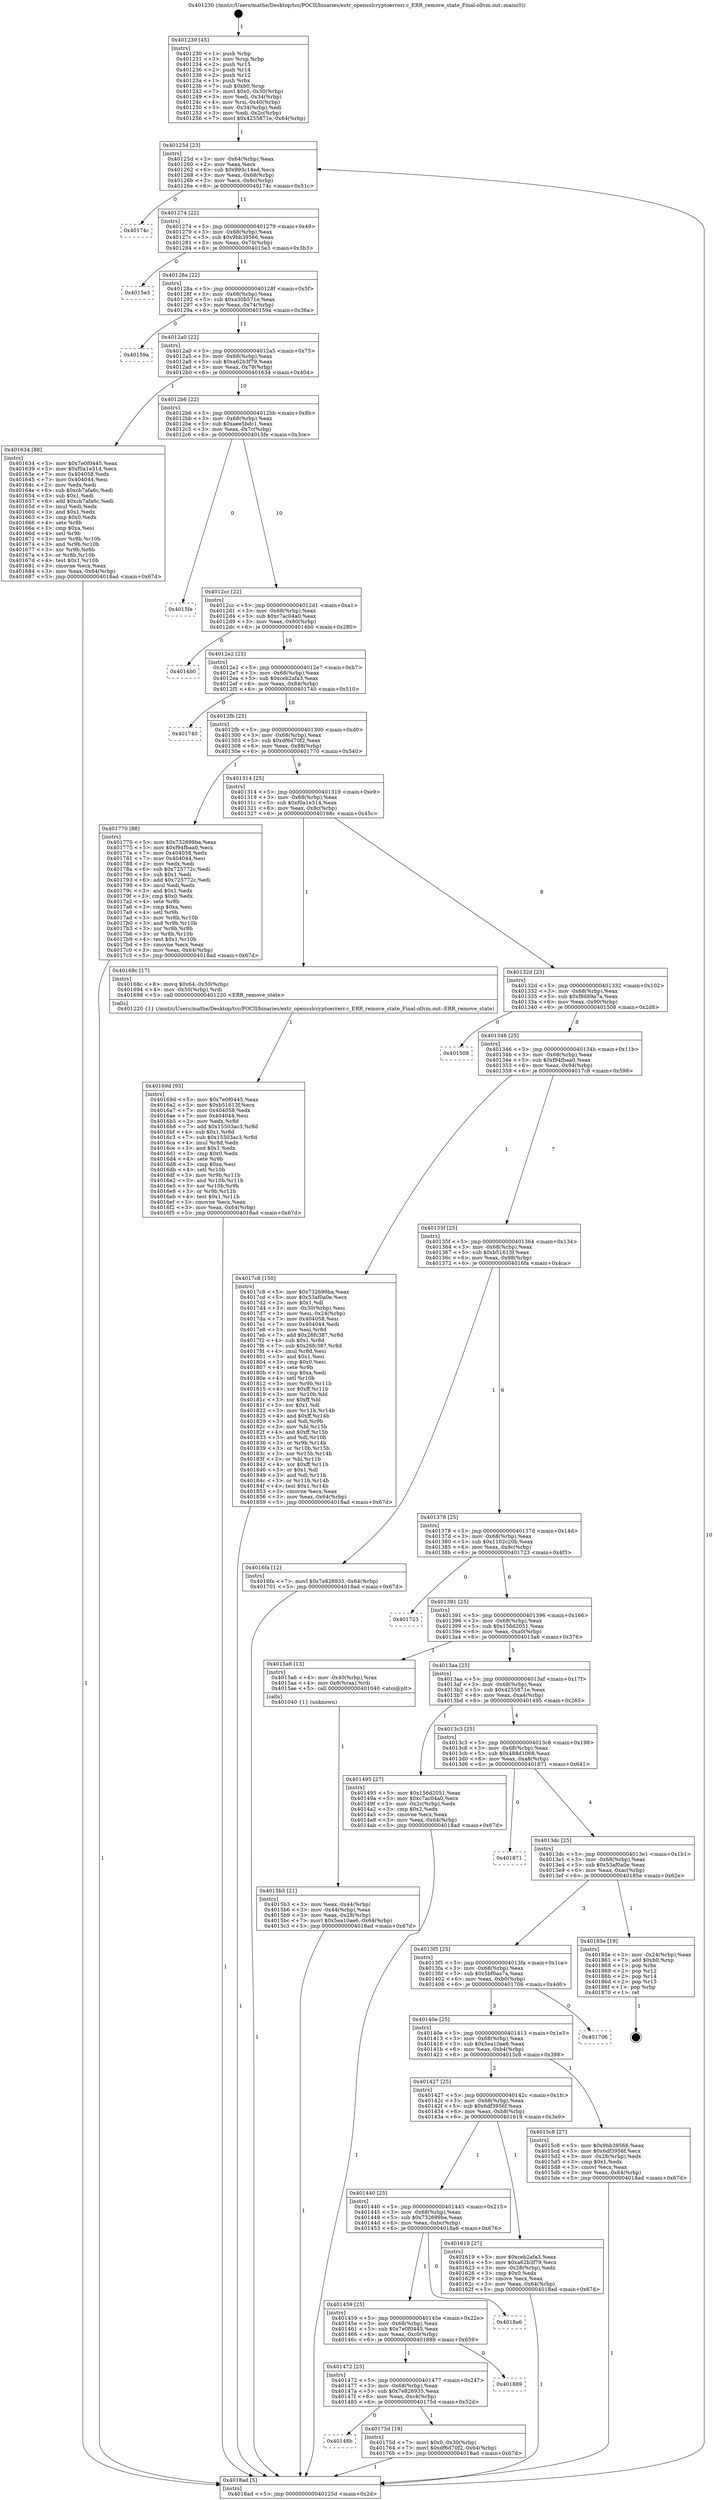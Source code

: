 digraph "0x401230" {
  label = "0x401230 (/mnt/c/Users/mathe/Desktop/tcc/POCII/binaries/extr_opensslcryptoerrerr.c_ERR_remove_state_Final-ollvm.out::main(0))"
  labelloc = "t"
  node[shape=record]

  Entry [label="",width=0.3,height=0.3,shape=circle,fillcolor=black,style=filled]
  "0x40125d" [label="{
     0x40125d [23]\l
     | [instrs]\l
     &nbsp;&nbsp;0x40125d \<+3\>: mov -0x64(%rbp),%eax\l
     &nbsp;&nbsp;0x401260 \<+2\>: mov %eax,%ecx\l
     &nbsp;&nbsp;0x401262 \<+6\>: sub $0x993c14ed,%ecx\l
     &nbsp;&nbsp;0x401268 \<+3\>: mov %eax,-0x68(%rbp)\l
     &nbsp;&nbsp;0x40126b \<+3\>: mov %ecx,-0x6c(%rbp)\l
     &nbsp;&nbsp;0x40126e \<+6\>: je 000000000040174c \<main+0x51c\>\l
  }"]
  "0x40174c" [label="{
     0x40174c\l
  }", style=dashed]
  "0x401274" [label="{
     0x401274 [22]\l
     | [instrs]\l
     &nbsp;&nbsp;0x401274 \<+5\>: jmp 0000000000401279 \<main+0x49\>\l
     &nbsp;&nbsp;0x401279 \<+3\>: mov -0x68(%rbp),%eax\l
     &nbsp;&nbsp;0x40127c \<+5\>: sub $0x9bb39566,%eax\l
     &nbsp;&nbsp;0x401281 \<+3\>: mov %eax,-0x70(%rbp)\l
     &nbsp;&nbsp;0x401284 \<+6\>: je 00000000004015e3 \<main+0x3b3\>\l
  }"]
  Exit [label="",width=0.3,height=0.3,shape=circle,fillcolor=black,style=filled,peripheries=2]
  "0x4015e3" [label="{
     0x4015e3\l
  }", style=dashed]
  "0x40128a" [label="{
     0x40128a [22]\l
     | [instrs]\l
     &nbsp;&nbsp;0x40128a \<+5\>: jmp 000000000040128f \<main+0x5f\>\l
     &nbsp;&nbsp;0x40128f \<+3\>: mov -0x68(%rbp),%eax\l
     &nbsp;&nbsp;0x401292 \<+5\>: sub $0xa30b571e,%eax\l
     &nbsp;&nbsp;0x401297 \<+3\>: mov %eax,-0x74(%rbp)\l
     &nbsp;&nbsp;0x40129a \<+6\>: je 000000000040159a \<main+0x36a\>\l
  }"]
  "0x40148b" [label="{
     0x40148b\l
  }", style=dashed]
  "0x40159a" [label="{
     0x40159a\l
  }", style=dashed]
  "0x4012a0" [label="{
     0x4012a0 [22]\l
     | [instrs]\l
     &nbsp;&nbsp;0x4012a0 \<+5\>: jmp 00000000004012a5 \<main+0x75\>\l
     &nbsp;&nbsp;0x4012a5 \<+3\>: mov -0x68(%rbp),%eax\l
     &nbsp;&nbsp;0x4012a8 \<+5\>: sub $0xa62b3f79,%eax\l
     &nbsp;&nbsp;0x4012ad \<+3\>: mov %eax,-0x78(%rbp)\l
     &nbsp;&nbsp;0x4012b0 \<+6\>: je 0000000000401634 \<main+0x404\>\l
  }"]
  "0x40175d" [label="{
     0x40175d [19]\l
     | [instrs]\l
     &nbsp;&nbsp;0x40175d \<+7\>: movl $0x0,-0x30(%rbp)\l
     &nbsp;&nbsp;0x401764 \<+7\>: movl $0xdf6d70f2,-0x64(%rbp)\l
     &nbsp;&nbsp;0x40176b \<+5\>: jmp 00000000004018ad \<main+0x67d\>\l
  }"]
  "0x401634" [label="{
     0x401634 [88]\l
     | [instrs]\l
     &nbsp;&nbsp;0x401634 \<+5\>: mov $0x7e0f0445,%eax\l
     &nbsp;&nbsp;0x401639 \<+5\>: mov $0xf0a1e314,%ecx\l
     &nbsp;&nbsp;0x40163e \<+7\>: mov 0x404058,%edx\l
     &nbsp;&nbsp;0x401645 \<+7\>: mov 0x404044,%esi\l
     &nbsp;&nbsp;0x40164c \<+2\>: mov %edx,%edi\l
     &nbsp;&nbsp;0x40164e \<+6\>: sub $0xcb7afa6c,%edi\l
     &nbsp;&nbsp;0x401654 \<+3\>: sub $0x1,%edi\l
     &nbsp;&nbsp;0x401657 \<+6\>: add $0xcb7afa6c,%edi\l
     &nbsp;&nbsp;0x40165d \<+3\>: imul %edi,%edx\l
     &nbsp;&nbsp;0x401660 \<+3\>: and $0x1,%edx\l
     &nbsp;&nbsp;0x401663 \<+3\>: cmp $0x0,%edx\l
     &nbsp;&nbsp;0x401666 \<+4\>: sete %r8b\l
     &nbsp;&nbsp;0x40166a \<+3\>: cmp $0xa,%esi\l
     &nbsp;&nbsp;0x40166d \<+4\>: setl %r9b\l
     &nbsp;&nbsp;0x401671 \<+3\>: mov %r8b,%r10b\l
     &nbsp;&nbsp;0x401674 \<+3\>: and %r9b,%r10b\l
     &nbsp;&nbsp;0x401677 \<+3\>: xor %r9b,%r8b\l
     &nbsp;&nbsp;0x40167a \<+3\>: or %r8b,%r10b\l
     &nbsp;&nbsp;0x40167d \<+4\>: test $0x1,%r10b\l
     &nbsp;&nbsp;0x401681 \<+3\>: cmovne %ecx,%eax\l
     &nbsp;&nbsp;0x401684 \<+3\>: mov %eax,-0x64(%rbp)\l
     &nbsp;&nbsp;0x401687 \<+5\>: jmp 00000000004018ad \<main+0x67d\>\l
  }"]
  "0x4012b6" [label="{
     0x4012b6 [22]\l
     | [instrs]\l
     &nbsp;&nbsp;0x4012b6 \<+5\>: jmp 00000000004012bb \<main+0x8b\>\l
     &nbsp;&nbsp;0x4012bb \<+3\>: mov -0x68(%rbp),%eax\l
     &nbsp;&nbsp;0x4012be \<+5\>: sub $0xaee5bdc1,%eax\l
     &nbsp;&nbsp;0x4012c3 \<+3\>: mov %eax,-0x7c(%rbp)\l
     &nbsp;&nbsp;0x4012c6 \<+6\>: je 00000000004015fe \<main+0x3ce\>\l
  }"]
  "0x401472" [label="{
     0x401472 [25]\l
     | [instrs]\l
     &nbsp;&nbsp;0x401472 \<+5\>: jmp 0000000000401477 \<main+0x247\>\l
     &nbsp;&nbsp;0x401477 \<+3\>: mov -0x68(%rbp),%eax\l
     &nbsp;&nbsp;0x40147a \<+5\>: sub $0x7e826935,%eax\l
     &nbsp;&nbsp;0x40147f \<+6\>: mov %eax,-0xc4(%rbp)\l
     &nbsp;&nbsp;0x401485 \<+6\>: je 000000000040175d \<main+0x52d\>\l
  }"]
  "0x4015fe" [label="{
     0x4015fe\l
  }", style=dashed]
  "0x4012cc" [label="{
     0x4012cc [22]\l
     | [instrs]\l
     &nbsp;&nbsp;0x4012cc \<+5\>: jmp 00000000004012d1 \<main+0xa1\>\l
     &nbsp;&nbsp;0x4012d1 \<+3\>: mov -0x68(%rbp),%eax\l
     &nbsp;&nbsp;0x4012d4 \<+5\>: sub $0xc7ac04a0,%eax\l
     &nbsp;&nbsp;0x4012d9 \<+3\>: mov %eax,-0x80(%rbp)\l
     &nbsp;&nbsp;0x4012dc \<+6\>: je 00000000004014b0 \<main+0x280\>\l
  }"]
  "0x401889" [label="{
     0x401889\l
  }", style=dashed]
  "0x4014b0" [label="{
     0x4014b0\l
  }", style=dashed]
  "0x4012e2" [label="{
     0x4012e2 [25]\l
     | [instrs]\l
     &nbsp;&nbsp;0x4012e2 \<+5\>: jmp 00000000004012e7 \<main+0xb7\>\l
     &nbsp;&nbsp;0x4012e7 \<+3\>: mov -0x68(%rbp),%eax\l
     &nbsp;&nbsp;0x4012ea \<+5\>: sub $0xceb2afa3,%eax\l
     &nbsp;&nbsp;0x4012ef \<+6\>: mov %eax,-0x84(%rbp)\l
     &nbsp;&nbsp;0x4012f5 \<+6\>: je 0000000000401740 \<main+0x510\>\l
  }"]
  "0x401459" [label="{
     0x401459 [25]\l
     | [instrs]\l
     &nbsp;&nbsp;0x401459 \<+5\>: jmp 000000000040145e \<main+0x22e\>\l
     &nbsp;&nbsp;0x40145e \<+3\>: mov -0x68(%rbp),%eax\l
     &nbsp;&nbsp;0x401461 \<+5\>: sub $0x7e0f0445,%eax\l
     &nbsp;&nbsp;0x401466 \<+6\>: mov %eax,-0xc0(%rbp)\l
     &nbsp;&nbsp;0x40146c \<+6\>: je 0000000000401889 \<main+0x659\>\l
  }"]
  "0x401740" [label="{
     0x401740\l
  }", style=dashed]
  "0x4012fb" [label="{
     0x4012fb [25]\l
     | [instrs]\l
     &nbsp;&nbsp;0x4012fb \<+5\>: jmp 0000000000401300 \<main+0xd0\>\l
     &nbsp;&nbsp;0x401300 \<+3\>: mov -0x68(%rbp),%eax\l
     &nbsp;&nbsp;0x401303 \<+5\>: sub $0xdf6d70f2,%eax\l
     &nbsp;&nbsp;0x401308 \<+6\>: mov %eax,-0x88(%rbp)\l
     &nbsp;&nbsp;0x40130e \<+6\>: je 0000000000401770 \<main+0x540\>\l
  }"]
  "0x4018a6" [label="{
     0x4018a6\l
  }", style=dashed]
  "0x401770" [label="{
     0x401770 [88]\l
     | [instrs]\l
     &nbsp;&nbsp;0x401770 \<+5\>: mov $0x732699ba,%eax\l
     &nbsp;&nbsp;0x401775 \<+5\>: mov $0xf94fbaa0,%ecx\l
     &nbsp;&nbsp;0x40177a \<+7\>: mov 0x404058,%edx\l
     &nbsp;&nbsp;0x401781 \<+7\>: mov 0x404044,%esi\l
     &nbsp;&nbsp;0x401788 \<+2\>: mov %edx,%edi\l
     &nbsp;&nbsp;0x40178a \<+6\>: sub $0x725772c,%edi\l
     &nbsp;&nbsp;0x401790 \<+3\>: sub $0x1,%edi\l
     &nbsp;&nbsp;0x401793 \<+6\>: add $0x725772c,%edi\l
     &nbsp;&nbsp;0x401799 \<+3\>: imul %edi,%edx\l
     &nbsp;&nbsp;0x40179c \<+3\>: and $0x1,%edx\l
     &nbsp;&nbsp;0x40179f \<+3\>: cmp $0x0,%edx\l
     &nbsp;&nbsp;0x4017a2 \<+4\>: sete %r8b\l
     &nbsp;&nbsp;0x4017a6 \<+3\>: cmp $0xa,%esi\l
     &nbsp;&nbsp;0x4017a9 \<+4\>: setl %r9b\l
     &nbsp;&nbsp;0x4017ad \<+3\>: mov %r8b,%r10b\l
     &nbsp;&nbsp;0x4017b0 \<+3\>: and %r9b,%r10b\l
     &nbsp;&nbsp;0x4017b3 \<+3\>: xor %r9b,%r8b\l
     &nbsp;&nbsp;0x4017b6 \<+3\>: or %r8b,%r10b\l
     &nbsp;&nbsp;0x4017b9 \<+4\>: test $0x1,%r10b\l
     &nbsp;&nbsp;0x4017bd \<+3\>: cmovne %ecx,%eax\l
     &nbsp;&nbsp;0x4017c0 \<+3\>: mov %eax,-0x64(%rbp)\l
     &nbsp;&nbsp;0x4017c3 \<+5\>: jmp 00000000004018ad \<main+0x67d\>\l
  }"]
  "0x401314" [label="{
     0x401314 [25]\l
     | [instrs]\l
     &nbsp;&nbsp;0x401314 \<+5\>: jmp 0000000000401319 \<main+0xe9\>\l
     &nbsp;&nbsp;0x401319 \<+3\>: mov -0x68(%rbp),%eax\l
     &nbsp;&nbsp;0x40131c \<+5\>: sub $0xf0a1e314,%eax\l
     &nbsp;&nbsp;0x401321 \<+6\>: mov %eax,-0x8c(%rbp)\l
     &nbsp;&nbsp;0x401327 \<+6\>: je 000000000040168c \<main+0x45c\>\l
  }"]
  "0x40169d" [label="{
     0x40169d [93]\l
     | [instrs]\l
     &nbsp;&nbsp;0x40169d \<+5\>: mov $0x7e0f0445,%eax\l
     &nbsp;&nbsp;0x4016a2 \<+5\>: mov $0xb51613f,%ecx\l
     &nbsp;&nbsp;0x4016a7 \<+7\>: mov 0x404058,%edx\l
     &nbsp;&nbsp;0x4016ae \<+7\>: mov 0x404044,%esi\l
     &nbsp;&nbsp;0x4016b5 \<+3\>: mov %edx,%r8d\l
     &nbsp;&nbsp;0x4016b8 \<+7\>: add $0x15503ac3,%r8d\l
     &nbsp;&nbsp;0x4016bf \<+4\>: sub $0x1,%r8d\l
     &nbsp;&nbsp;0x4016c3 \<+7\>: sub $0x15503ac3,%r8d\l
     &nbsp;&nbsp;0x4016ca \<+4\>: imul %r8d,%edx\l
     &nbsp;&nbsp;0x4016ce \<+3\>: and $0x1,%edx\l
     &nbsp;&nbsp;0x4016d1 \<+3\>: cmp $0x0,%edx\l
     &nbsp;&nbsp;0x4016d4 \<+4\>: sete %r9b\l
     &nbsp;&nbsp;0x4016d8 \<+3\>: cmp $0xa,%esi\l
     &nbsp;&nbsp;0x4016db \<+4\>: setl %r10b\l
     &nbsp;&nbsp;0x4016df \<+3\>: mov %r9b,%r11b\l
     &nbsp;&nbsp;0x4016e2 \<+3\>: and %r10b,%r11b\l
     &nbsp;&nbsp;0x4016e5 \<+3\>: xor %r10b,%r9b\l
     &nbsp;&nbsp;0x4016e8 \<+3\>: or %r9b,%r11b\l
     &nbsp;&nbsp;0x4016eb \<+4\>: test $0x1,%r11b\l
     &nbsp;&nbsp;0x4016ef \<+3\>: cmovne %ecx,%eax\l
     &nbsp;&nbsp;0x4016f2 \<+3\>: mov %eax,-0x64(%rbp)\l
     &nbsp;&nbsp;0x4016f5 \<+5\>: jmp 00000000004018ad \<main+0x67d\>\l
  }"]
  "0x40168c" [label="{
     0x40168c [17]\l
     | [instrs]\l
     &nbsp;&nbsp;0x40168c \<+8\>: movq $0x64,-0x50(%rbp)\l
     &nbsp;&nbsp;0x401694 \<+4\>: mov -0x50(%rbp),%rdi\l
     &nbsp;&nbsp;0x401698 \<+5\>: call 0000000000401220 \<ERR_remove_state\>\l
     | [calls]\l
     &nbsp;&nbsp;0x401220 \{1\} (/mnt/c/Users/mathe/Desktop/tcc/POCII/binaries/extr_opensslcryptoerrerr.c_ERR_remove_state_Final-ollvm.out::ERR_remove_state)\l
  }"]
  "0x40132d" [label="{
     0x40132d [25]\l
     | [instrs]\l
     &nbsp;&nbsp;0x40132d \<+5\>: jmp 0000000000401332 \<main+0x102\>\l
     &nbsp;&nbsp;0x401332 \<+3\>: mov -0x68(%rbp),%eax\l
     &nbsp;&nbsp;0x401335 \<+5\>: sub $0xf8d89a7a,%eax\l
     &nbsp;&nbsp;0x40133a \<+6\>: mov %eax,-0x90(%rbp)\l
     &nbsp;&nbsp;0x401340 \<+6\>: je 0000000000401508 \<main+0x2d8\>\l
  }"]
  "0x401440" [label="{
     0x401440 [25]\l
     | [instrs]\l
     &nbsp;&nbsp;0x401440 \<+5\>: jmp 0000000000401445 \<main+0x215\>\l
     &nbsp;&nbsp;0x401445 \<+3\>: mov -0x68(%rbp),%eax\l
     &nbsp;&nbsp;0x401448 \<+5\>: sub $0x732699ba,%eax\l
     &nbsp;&nbsp;0x40144d \<+6\>: mov %eax,-0xbc(%rbp)\l
     &nbsp;&nbsp;0x401453 \<+6\>: je 00000000004018a6 \<main+0x676\>\l
  }"]
  "0x401508" [label="{
     0x401508\l
  }", style=dashed]
  "0x401346" [label="{
     0x401346 [25]\l
     | [instrs]\l
     &nbsp;&nbsp;0x401346 \<+5\>: jmp 000000000040134b \<main+0x11b\>\l
     &nbsp;&nbsp;0x40134b \<+3\>: mov -0x68(%rbp),%eax\l
     &nbsp;&nbsp;0x40134e \<+5\>: sub $0xf94fbaa0,%eax\l
     &nbsp;&nbsp;0x401353 \<+6\>: mov %eax,-0x94(%rbp)\l
     &nbsp;&nbsp;0x401359 \<+6\>: je 00000000004017c8 \<main+0x598\>\l
  }"]
  "0x401619" [label="{
     0x401619 [27]\l
     | [instrs]\l
     &nbsp;&nbsp;0x401619 \<+5\>: mov $0xceb2afa3,%eax\l
     &nbsp;&nbsp;0x40161e \<+5\>: mov $0xa62b3f79,%ecx\l
     &nbsp;&nbsp;0x401623 \<+3\>: mov -0x28(%rbp),%edx\l
     &nbsp;&nbsp;0x401626 \<+3\>: cmp $0x0,%edx\l
     &nbsp;&nbsp;0x401629 \<+3\>: cmove %ecx,%eax\l
     &nbsp;&nbsp;0x40162c \<+3\>: mov %eax,-0x64(%rbp)\l
     &nbsp;&nbsp;0x40162f \<+5\>: jmp 00000000004018ad \<main+0x67d\>\l
  }"]
  "0x4017c8" [label="{
     0x4017c8 [150]\l
     | [instrs]\l
     &nbsp;&nbsp;0x4017c8 \<+5\>: mov $0x732699ba,%eax\l
     &nbsp;&nbsp;0x4017cd \<+5\>: mov $0x53af0a0e,%ecx\l
     &nbsp;&nbsp;0x4017d2 \<+2\>: mov $0x1,%dl\l
     &nbsp;&nbsp;0x4017d4 \<+3\>: mov -0x30(%rbp),%esi\l
     &nbsp;&nbsp;0x4017d7 \<+3\>: mov %esi,-0x24(%rbp)\l
     &nbsp;&nbsp;0x4017da \<+7\>: mov 0x404058,%esi\l
     &nbsp;&nbsp;0x4017e1 \<+7\>: mov 0x404044,%edi\l
     &nbsp;&nbsp;0x4017e8 \<+3\>: mov %esi,%r8d\l
     &nbsp;&nbsp;0x4017eb \<+7\>: add $0x26fc387,%r8d\l
     &nbsp;&nbsp;0x4017f2 \<+4\>: sub $0x1,%r8d\l
     &nbsp;&nbsp;0x4017f6 \<+7\>: sub $0x26fc387,%r8d\l
     &nbsp;&nbsp;0x4017fd \<+4\>: imul %r8d,%esi\l
     &nbsp;&nbsp;0x401801 \<+3\>: and $0x1,%esi\l
     &nbsp;&nbsp;0x401804 \<+3\>: cmp $0x0,%esi\l
     &nbsp;&nbsp;0x401807 \<+4\>: sete %r9b\l
     &nbsp;&nbsp;0x40180b \<+3\>: cmp $0xa,%edi\l
     &nbsp;&nbsp;0x40180e \<+4\>: setl %r10b\l
     &nbsp;&nbsp;0x401812 \<+3\>: mov %r9b,%r11b\l
     &nbsp;&nbsp;0x401815 \<+4\>: xor $0xff,%r11b\l
     &nbsp;&nbsp;0x401819 \<+3\>: mov %r10b,%bl\l
     &nbsp;&nbsp;0x40181c \<+3\>: xor $0xff,%bl\l
     &nbsp;&nbsp;0x40181f \<+3\>: xor $0x1,%dl\l
     &nbsp;&nbsp;0x401822 \<+3\>: mov %r11b,%r14b\l
     &nbsp;&nbsp;0x401825 \<+4\>: and $0xff,%r14b\l
     &nbsp;&nbsp;0x401829 \<+3\>: and %dl,%r9b\l
     &nbsp;&nbsp;0x40182c \<+3\>: mov %bl,%r15b\l
     &nbsp;&nbsp;0x40182f \<+4\>: and $0xff,%r15b\l
     &nbsp;&nbsp;0x401833 \<+3\>: and %dl,%r10b\l
     &nbsp;&nbsp;0x401836 \<+3\>: or %r9b,%r14b\l
     &nbsp;&nbsp;0x401839 \<+3\>: or %r10b,%r15b\l
     &nbsp;&nbsp;0x40183c \<+3\>: xor %r15b,%r14b\l
     &nbsp;&nbsp;0x40183f \<+3\>: or %bl,%r11b\l
     &nbsp;&nbsp;0x401842 \<+4\>: xor $0xff,%r11b\l
     &nbsp;&nbsp;0x401846 \<+3\>: or $0x1,%dl\l
     &nbsp;&nbsp;0x401849 \<+3\>: and %dl,%r11b\l
     &nbsp;&nbsp;0x40184c \<+3\>: or %r11b,%r14b\l
     &nbsp;&nbsp;0x40184f \<+4\>: test $0x1,%r14b\l
     &nbsp;&nbsp;0x401853 \<+3\>: cmovne %ecx,%eax\l
     &nbsp;&nbsp;0x401856 \<+3\>: mov %eax,-0x64(%rbp)\l
     &nbsp;&nbsp;0x401859 \<+5\>: jmp 00000000004018ad \<main+0x67d\>\l
  }"]
  "0x40135f" [label="{
     0x40135f [25]\l
     | [instrs]\l
     &nbsp;&nbsp;0x40135f \<+5\>: jmp 0000000000401364 \<main+0x134\>\l
     &nbsp;&nbsp;0x401364 \<+3\>: mov -0x68(%rbp),%eax\l
     &nbsp;&nbsp;0x401367 \<+5\>: sub $0xb51613f,%eax\l
     &nbsp;&nbsp;0x40136c \<+6\>: mov %eax,-0x98(%rbp)\l
     &nbsp;&nbsp;0x401372 \<+6\>: je 00000000004016fa \<main+0x4ca\>\l
  }"]
  "0x401427" [label="{
     0x401427 [25]\l
     | [instrs]\l
     &nbsp;&nbsp;0x401427 \<+5\>: jmp 000000000040142c \<main+0x1fc\>\l
     &nbsp;&nbsp;0x40142c \<+3\>: mov -0x68(%rbp),%eax\l
     &nbsp;&nbsp;0x40142f \<+5\>: sub $0x6df3956f,%eax\l
     &nbsp;&nbsp;0x401434 \<+6\>: mov %eax,-0xb8(%rbp)\l
     &nbsp;&nbsp;0x40143a \<+6\>: je 0000000000401619 \<main+0x3e9\>\l
  }"]
  "0x4016fa" [label="{
     0x4016fa [12]\l
     | [instrs]\l
     &nbsp;&nbsp;0x4016fa \<+7\>: movl $0x7e826935,-0x64(%rbp)\l
     &nbsp;&nbsp;0x401701 \<+5\>: jmp 00000000004018ad \<main+0x67d\>\l
  }"]
  "0x401378" [label="{
     0x401378 [25]\l
     | [instrs]\l
     &nbsp;&nbsp;0x401378 \<+5\>: jmp 000000000040137d \<main+0x14d\>\l
     &nbsp;&nbsp;0x40137d \<+3\>: mov -0x68(%rbp),%eax\l
     &nbsp;&nbsp;0x401380 \<+5\>: sub $0x1102c20b,%eax\l
     &nbsp;&nbsp;0x401385 \<+6\>: mov %eax,-0x9c(%rbp)\l
     &nbsp;&nbsp;0x40138b \<+6\>: je 0000000000401723 \<main+0x4f3\>\l
  }"]
  "0x4015c8" [label="{
     0x4015c8 [27]\l
     | [instrs]\l
     &nbsp;&nbsp;0x4015c8 \<+5\>: mov $0x9bb39566,%eax\l
     &nbsp;&nbsp;0x4015cd \<+5\>: mov $0x6df3956f,%ecx\l
     &nbsp;&nbsp;0x4015d2 \<+3\>: mov -0x28(%rbp),%edx\l
     &nbsp;&nbsp;0x4015d5 \<+3\>: cmp $0x1,%edx\l
     &nbsp;&nbsp;0x4015d8 \<+3\>: cmovl %ecx,%eax\l
     &nbsp;&nbsp;0x4015db \<+3\>: mov %eax,-0x64(%rbp)\l
     &nbsp;&nbsp;0x4015de \<+5\>: jmp 00000000004018ad \<main+0x67d\>\l
  }"]
  "0x401723" [label="{
     0x401723\l
  }", style=dashed]
  "0x401391" [label="{
     0x401391 [25]\l
     | [instrs]\l
     &nbsp;&nbsp;0x401391 \<+5\>: jmp 0000000000401396 \<main+0x166\>\l
     &nbsp;&nbsp;0x401396 \<+3\>: mov -0x68(%rbp),%eax\l
     &nbsp;&nbsp;0x401399 \<+5\>: sub $0x156d2051,%eax\l
     &nbsp;&nbsp;0x40139e \<+6\>: mov %eax,-0xa0(%rbp)\l
     &nbsp;&nbsp;0x4013a4 \<+6\>: je 00000000004015a6 \<main+0x376\>\l
  }"]
  "0x40140e" [label="{
     0x40140e [25]\l
     | [instrs]\l
     &nbsp;&nbsp;0x40140e \<+5\>: jmp 0000000000401413 \<main+0x1e3\>\l
     &nbsp;&nbsp;0x401413 \<+3\>: mov -0x68(%rbp),%eax\l
     &nbsp;&nbsp;0x401416 \<+5\>: sub $0x5ea10ae6,%eax\l
     &nbsp;&nbsp;0x40141b \<+6\>: mov %eax,-0xb4(%rbp)\l
     &nbsp;&nbsp;0x401421 \<+6\>: je 00000000004015c8 \<main+0x398\>\l
  }"]
  "0x4015a6" [label="{
     0x4015a6 [13]\l
     | [instrs]\l
     &nbsp;&nbsp;0x4015a6 \<+4\>: mov -0x40(%rbp),%rax\l
     &nbsp;&nbsp;0x4015aa \<+4\>: mov 0x8(%rax),%rdi\l
     &nbsp;&nbsp;0x4015ae \<+5\>: call 0000000000401040 \<atoi@plt\>\l
     | [calls]\l
     &nbsp;&nbsp;0x401040 \{1\} (unknown)\l
  }"]
  "0x4013aa" [label="{
     0x4013aa [25]\l
     | [instrs]\l
     &nbsp;&nbsp;0x4013aa \<+5\>: jmp 00000000004013af \<main+0x17f\>\l
     &nbsp;&nbsp;0x4013af \<+3\>: mov -0x68(%rbp),%eax\l
     &nbsp;&nbsp;0x4013b2 \<+5\>: sub $0x4255871e,%eax\l
     &nbsp;&nbsp;0x4013b7 \<+6\>: mov %eax,-0xa4(%rbp)\l
     &nbsp;&nbsp;0x4013bd \<+6\>: je 0000000000401495 \<main+0x265\>\l
  }"]
  "0x401706" [label="{
     0x401706\l
  }", style=dashed]
  "0x401495" [label="{
     0x401495 [27]\l
     | [instrs]\l
     &nbsp;&nbsp;0x401495 \<+5\>: mov $0x156d2051,%eax\l
     &nbsp;&nbsp;0x40149a \<+5\>: mov $0xc7ac04a0,%ecx\l
     &nbsp;&nbsp;0x40149f \<+3\>: mov -0x2c(%rbp),%edx\l
     &nbsp;&nbsp;0x4014a2 \<+3\>: cmp $0x2,%edx\l
     &nbsp;&nbsp;0x4014a5 \<+3\>: cmovne %ecx,%eax\l
     &nbsp;&nbsp;0x4014a8 \<+3\>: mov %eax,-0x64(%rbp)\l
     &nbsp;&nbsp;0x4014ab \<+5\>: jmp 00000000004018ad \<main+0x67d\>\l
  }"]
  "0x4013c3" [label="{
     0x4013c3 [25]\l
     | [instrs]\l
     &nbsp;&nbsp;0x4013c3 \<+5\>: jmp 00000000004013c8 \<main+0x198\>\l
     &nbsp;&nbsp;0x4013c8 \<+3\>: mov -0x68(%rbp),%eax\l
     &nbsp;&nbsp;0x4013cb \<+5\>: sub $0x488d1068,%eax\l
     &nbsp;&nbsp;0x4013d0 \<+6\>: mov %eax,-0xa8(%rbp)\l
     &nbsp;&nbsp;0x4013d6 \<+6\>: je 0000000000401871 \<main+0x641\>\l
  }"]
  "0x4018ad" [label="{
     0x4018ad [5]\l
     | [instrs]\l
     &nbsp;&nbsp;0x4018ad \<+5\>: jmp 000000000040125d \<main+0x2d\>\l
  }"]
  "0x401230" [label="{
     0x401230 [45]\l
     | [instrs]\l
     &nbsp;&nbsp;0x401230 \<+1\>: push %rbp\l
     &nbsp;&nbsp;0x401231 \<+3\>: mov %rsp,%rbp\l
     &nbsp;&nbsp;0x401234 \<+2\>: push %r15\l
     &nbsp;&nbsp;0x401236 \<+2\>: push %r14\l
     &nbsp;&nbsp;0x401238 \<+2\>: push %r12\l
     &nbsp;&nbsp;0x40123a \<+1\>: push %rbx\l
     &nbsp;&nbsp;0x40123b \<+7\>: sub $0xb0,%rsp\l
     &nbsp;&nbsp;0x401242 \<+7\>: movl $0x0,-0x30(%rbp)\l
     &nbsp;&nbsp;0x401249 \<+3\>: mov %edi,-0x34(%rbp)\l
     &nbsp;&nbsp;0x40124c \<+4\>: mov %rsi,-0x40(%rbp)\l
     &nbsp;&nbsp;0x401250 \<+3\>: mov -0x34(%rbp),%edi\l
     &nbsp;&nbsp;0x401253 \<+3\>: mov %edi,-0x2c(%rbp)\l
     &nbsp;&nbsp;0x401256 \<+7\>: movl $0x4255871e,-0x64(%rbp)\l
  }"]
  "0x4015b3" [label="{
     0x4015b3 [21]\l
     | [instrs]\l
     &nbsp;&nbsp;0x4015b3 \<+3\>: mov %eax,-0x44(%rbp)\l
     &nbsp;&nbsp;0x4015b6 \<+3\>: mov -0x44(%rbp),%eax\l
     &nbsp;&nbsp;0x4015b9 \<+3\>: mov %eax,-0x28(%rbp)\l
     &nbsp;&nbsp;0x4015bc \<+7\>: movl $0x5ea10ae6,-0x64(%rbp)\l
     &nbsp;&nbsp;0x4015c3 \<+5\>: jmp 00000000004018ad \<main+0x67d\>\l
  }"]
  "0x4013f5" [label="{
     0x4013f5 [25]\l
     | [instrs]\l
     &nbsp;&nbsp;0x4013f5 \<+5\>: jmp 00000000004013fa \<main+0x1ca\>\l
     &nbsp;&nbsp;0x4013fa \<+3\>: mov -0x68(%rbp),%eax\l
     &nbsp;&nbsp;0x4013fd \<+5\>: sub $0x5bf0aa7a,%eax\l
     &nbsp;&nbsp;0x401402 \<+6\>: mov %eax,-0xb0(%rbp)\l
     &nbsp;&nbsp;0x401408 \<+6\>: je 0000000000401706 \<main+0x4d6\>\l
  }"]
  "0x401871" [label="{
     0x401871\l
  }", style=dashed]
  "0x4013dc" [label="{
     0x4013dc [25]\l
     | [instrs]\l
     &nbsp;&nbsp;0x4013dc \<+5\>: jmp 00000000004013e1 \<main+0x1b1\>\l
     &nbsp;&nbsp;0x4013e1 \<+3\>: mov -0x68(%rbp),%eax\l
     &nbsp;&nbsp;0x4013e4 \<+5\>: sub $0x53af0a0e,%eax\l
     &nbsp;&nbsp;0x4013e9 \<+6\>: mov %eax,-0xac(%rbp)\l
     &nbsp;&nbsp;0x4013ef \<+6\>: je 000000000040185e \<main+0x62e\>\l
  }"]
  "0x40185e" [label="{
     0x40185e [19]\l
     | [instrs]\l
     &nbsp;&nbsp;0x40185e \<+3\>: mov -0x24(%rbp),%eax\l
     &nbsp;&nbsp;0x401861 \<+7\>: add $0xb0,%rsp\l
     &nbsp;&nbsp;0x401868 \<+1\>: pop %rbx\l
     &nbsp;&nbsp;0x401869 \<+2\>: pop %r12\l
     &nbsp;&nbsp;0x40186b \<+2\>: pop %r14\l
     &nbsp;&nbsp;0x40186d \<+2\>: pop %r15\l
     &nbsp;&nbsp;0x40186f \<+1\>: pop %rbp\l
     &nbsp;&nbsp;0x401870 \<+1\>: ret\l
  }"]
  Entry -> "0x401230" [label=" 1"]
  "0x40125d" -> "0x40174c" [label=" 0"]
  "0x40125d" -> "0x401274" [label=" 11"]
  "0x40185e" -> Exit [label=" 1"]
  "0x401274" -> "0x4015e3" [label=" 0"]
  "0x401274" -> "0x40128a" [label=" 11"]
  "0x4017c8" -> "0x4018ad" [label=" 1"]
  "0x40128a" -> "0x40159a" [label=" 0"]
  "0x40128a" -> "0x4012a0" [label=" 11"]
  "0x401770" -> "0x4018ad" [label=" 1"]
  "0x4012a0" -> "0x401634" [label=" 1"]
  "0x4012a0" -> "0x4012b6" [label=" 10"]
  "0x40175d" -> "0x4018ad" [label=" 1"]
  "0x4012b6" -> "0x4015fe" [label=" 0"]
  "0x4012b6" -> "0x4012cc" [label=" 10"]
  "0x401472" -> "0x40175d" [label=" 1"]
  "0x4012cc" -> "0x4014b0" [label=" 0"]
  "0x4012cc" -> "0x4012e2" [label=" 10"]
  "0x401472" -> "0x40148b" [label=" 0"]
  "0x4012e2" -> "0x401740" [label=" 0"]
  "0x4012e2" -> "0x4012fb" [label=" 10"]
  "0x401459" -> "0x401889" [label=" 0"]
  "0x4012fb" -> "0x401770" [label=" 1"]
  "0x4012fb" -> "0x401314" [label=" 9"]
  "0x401459" -> "0x401472" [label=" 1"]
  "0x401314" -> "0x40168c" [label=" 1"]
  "0x401314" -> "0x40132d" [label=" 8"]
  "0x401440" -> "0x4018a6" [label=" 0"]
  "0x40132d" -> "0x401508" [label=" 0"]
  "0x40132d" -> "0x401346" [label=" 8"]
  "0x401440" -> "0x401459" [label=" 1"]
  "0x401346" -> "0x4017c8" [label=" 1"]
  "0x401346" -> "0x40135f" [label=" 7"]
  "0x4016fa" -> "0x4018ad" [label=" 1"]
  "0x40135f" -> "0x4016fa" [label=" 1"]
  "0x40135f" -> "0x401378" [label=" 6"]
  "0x40168c" -> "0x40169d" [label=" 1"]
  "0x401378" -> "0x401723" [label=" 0"]
  "0x401378" -> "0x401391" [label=" 6"]
  "0x401634" -> "0x4018ad" [label=" 1"]
  "0x401391" -> "0x4015a6" [label=" 1"]
  "0x401391" -> "0x4013aa" [label=" 5"]
  "0x401427" -> "0x401440" [label=" 1"]
  "0x4013aa" -> "0x401495" [label=" 1"]
  "0x4013aa" -> "0x4013c3" [label=" 4"]
  "0x401495" -> "0x4018ad" [label=" 1"]
  "0x401230" -> "0x40125d" [label=" 1"]
  "0x4018ad" -> "0x40125d" [label=" 10"]
  "0x4015a6" -> "0x4015b3" [label=" 1"]
  "0x4015b3" -> "0x4018ad" [label=" 1"]
  "0x401427" -> "0x401619" [label=" 1"]
  "0x4013c3" -> "0x401871" [label=" 0"]
  "0x4013c3" -> "0x4013dc" [label=" 4"]
  "0x4015c8" -> "0x4018ad" [label=" 1"]
  "0x4013dc" -> "0x40185e" [label=" 1"]
  "0x4013dc" -> "0x4013f5" [label=" 3"]
  "0x40169d" -> "0x4018ad" [label=" 1"]
  "0x4013f5" -> "0x401706" [label=" 0"]
  "0x4013f5" -> "0x40140e" [label=" 3"]
  "0x401619" -> "0x4018ad" [label=" 1"]
  "0x40140e" -> "0x4015c8" [label=" 1"]
  "0x40140e" -> "0x401427" [label=" 2"]
}
